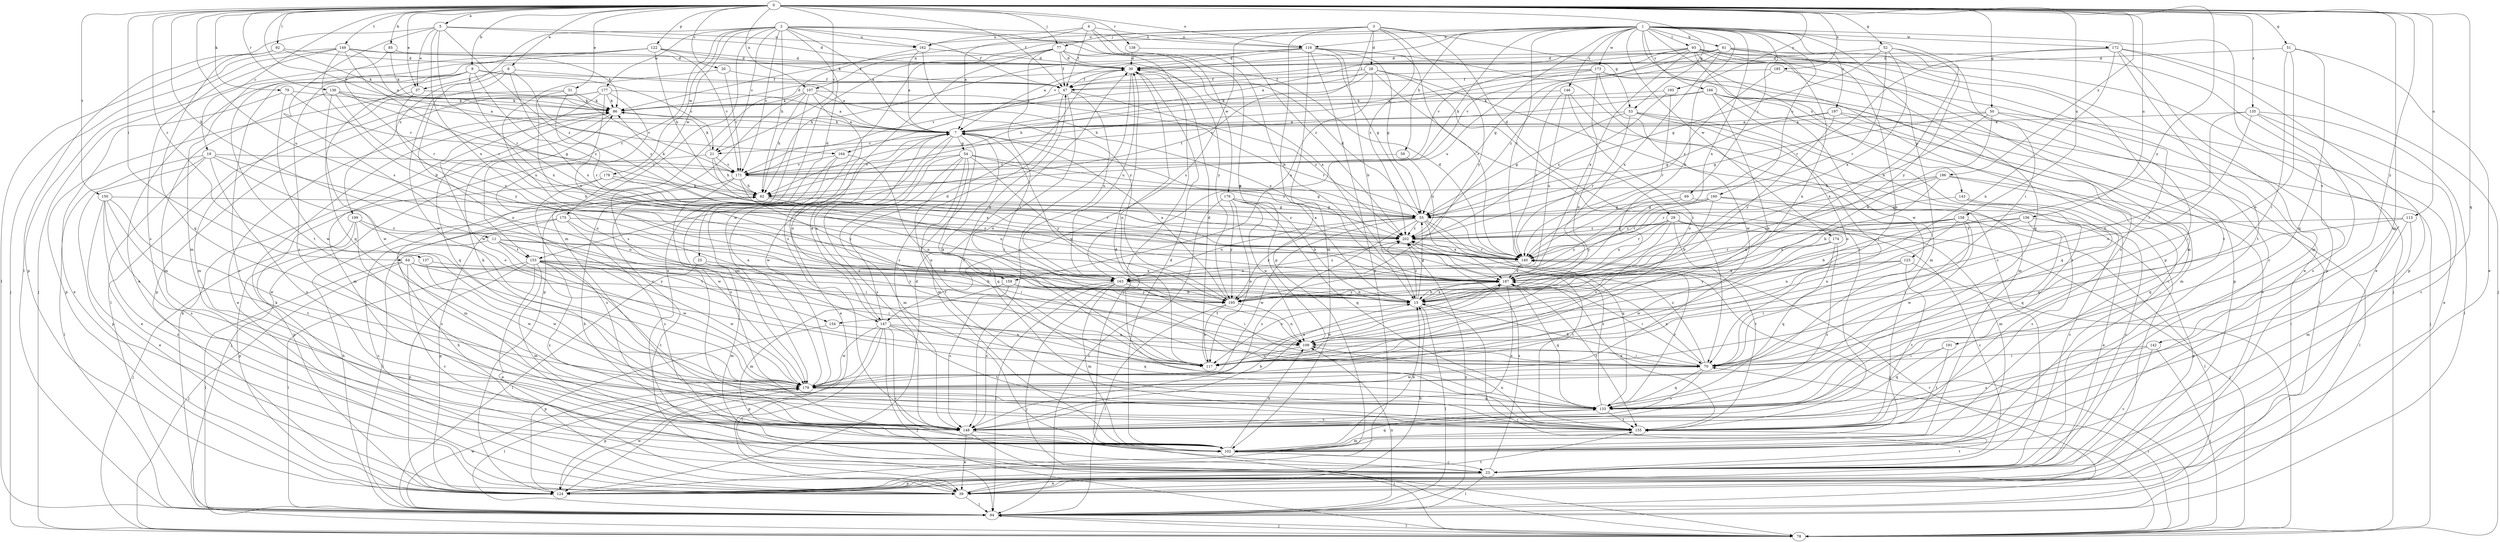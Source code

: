 strict digraph  {
0;
1;
2;
3;
4;
5;
6;
7;
9;
11;
15;
19;
20;
21;
23;
25;
28;
29;
30;
31;
37;
39;
47;
50;
51;
52;
53;
54;
55;
59;
61;
62;
64;
69;
70;
77;
78;
79;
85;
86;
92;
93;
94;
102;
107;
109;
113;
116;
117;
122;
123;
124;
133;
135;
136;
137;
138;
140;
142;
143;
146;
147;
148;
149;
150;
153;
154;
155;
156;
158;
159;
160;
162;
163;
164;
166;
171;
172;
173;
174;
175;
176;
177;
178;
179;
185;
186;
187;
191;
193;
195;
197;
199;
202;
0 -> 5  [label=a];
0 -> 6  [label=a];
0 -> 9  [label=b];
0 -> 11  [label=b];
0 -> 19  [label=c];
0 -> 20  [label=c];
0 -> 21  [label=c];
0 -> 31  [label=e];
0 -> 37  [label=e];
0 -> 47  [label=f];
0 -> 50  [label=g];
0 -> 51  [label=g];
0 -> 52  [label=g];
0 -> 53  [label=g];
0 -> 64  [label=i];
0 -> 77  [label=j];
0 -> 79  [label=k];
0 -> 85  [label=k];
0 -> 92  [label=l];
0 -> 102  [label=m];
0 -> 107  [label=n];
0 -> 113  [label=o];
0 -> 116  [label=o];
0 -> 122  [label=p];
0 -> 133  [label=q];
0 -> 135  [label=r];
0 -> 136  [label=r];
0 -> 137  [label=r];
0 -> 138  [label=r];
0 -> 149  [label=t];
0 -> 150  [label=t];
0 -> 156  [label=u];
0 -> 158  [label=u];
0 -> 159  [label=u];
0 -> 164  [label=v];
0 -> 185  [label=x];
0 -> 186  [label=x];
0 -> 191  [label=y];
0 -> 193  [label=y];
0 -> 195  [label=y];
1 -> 15  [label=b];
1 -> 59  [label=h];
1 -> 61  [label=h];
1 -> 62  [label=h];
1 -> 69  [label=i];
1 -> 70  [label=i];
1 -> 86  [label=k];
1 -> 93  [label=l];
1 -> 107  [label=n];
1 -> 116  [label=o];
1 -> 123  [label=p];
1 -> 124  [label=p];
1 -> 140  [label=r];
1 -> 142  [label=s];
1 -> 143  [label=s];
1 -> 146  [label=s];
1 -> 159  [label=u];
1 -> 160  [label=u];
1 -> 164  [label=v];
1 -> 166  [label=v];
1 -> 172  [label=w];
1 -> 173  [label=w];
1 -> 174  [label=w];
1 -> 187  [label=x];
1 -> 197  [label=z];
2 -> 7  [label=a];
2 -> 21  [label=c];
2 -> 25  [label=d];
2 -> 47  [label=f];
2 -> 62  [label=h];
2 -> 102  [label=m];
2 -> 109  [label=n];
2 -> 116  [label=o];
2 -> 153  [label=t];
2 -> 162  [label=u];
2 -> 171  [label=v];
2 -> 175  [label=w];
2 -> 176  [label=w];
2 -> 177  [label=w];
2 -> 178  [label=w];
2 -> 199  [label=z];
3 -> 28  [label=d];
3 -> 29  [label=d];
3 -> 53  [label=g];
3 -> 77  [label=j];
3 -> 124  [label=p];
3 -> 147  [label=s];
3 -> 153  [label=t];
3 -> 162  [label=u];
3 -> 195  [label=y];
3 -> 202  [label=z];
4 -> 7  [label=a];
4 -> 15  [label=b];
4 -> 47  [label=f];
4 -> 116  [label=o];
4 -> 162  [label=u];
4 -> 202  [label=z];
5 -> 30  [label=d];
5 -> 37  [label=e];
5 -> 94  [label=l];
5 -> 140  [label=r];
5 -> 147  [label=s];
5 -> 162  [label=u];
5 -> 187  [label=x];
5 -> 202  [label=z];
6 -> 7  [label=a];
6 -> 37  [label=e];
6 -> 117  [label=o];
6 -> 179  [label=w];
6 -> 187  [label=x];
6 -> 202  [label=z];
7 -> 21  [label=c];
7 -> 39  [label=e];
7 -> 54  [label=g];
7 -> 86  [label=k];
7 -> 102  [label=m];
7 -> 109  [label=n];
7 -> 147  [label=s];
7 -> 179  [label=w];
9 -> 21  [label=c];
9 -> 23  [label=c];
9 -> 39  [label=e];
9 -> 47  [label=f];
9 -> 133  [label=q];
9 -> 148  [label=s];
9 -> 187  [label=x];
9 -> 202  [label=z];
11 -> 15  [label=b];
11 -> 23  [label=c];
11 -> 140  [label=r];
11 -> 153  [label=t];
11 -> 154  [label=t];
11 -> 179  [label=w];
15 -> 7  [label=a];
15 -> 55  [label=g];
15 -> 78  [label=j];
15 -> 94  [label=l];
15 -> 154  [label=t];
15 -> 187  [label=x];
15 -> 202  [label=z];
19 -> 39  [label=e];
19 -> 94  [label=l];
19 -> 109  [label=n];
19 -> 117  [label=o];
19 -> 124  [label=p];
19 -> 148  [label=s];
19 -> 171  [label=v];
20 -> 47  [label=f];
20 -> 163  [label=u];
20 -> 171  [label=v];
21 -> 62  [label=h];
21 -> 78  [label=j];
21 -> 86  [label=k];
21 -> 171  [label=v];
21 -> 187  [label=x];
23 -> 39  [label=e];
23 -> 94  [label=l];
23 -> 124  [label=p];
23 -> 155  [label=t];
23 -> 202  [label=z];
25 -> 94  [label=l];
25 -> 102  [label=m];
25 -> 187  [label=x];
28 -> 47  [label=f];
28 -> 62  [label=h];
28 -> 70  [label=i];
28 -> 102  [label=m];
28 -> 155  [label=t];
28 -> 163  [label=u];
28 -> 171  [label=v];
29 -> 23  [label=c];
29 -> 78  [label=j];
29 -> 117  [label=o];
29 -> 140  [label=r];
29 -> 155  [label=t];
29 -> 187  [label=x];
29 -> 202  [label=z];
30 -> 47  [label=f];
30 -> 117  [label=o];
30 -> 148  [label=s];
30 -> 163  [label=u];
31 -> 15  [label=b];
31 -> 86  [label=k];
31 -> 102  [label=m];
31 -> 140  [label=r];
31 -> 171  [label=v];
37 -> 86  [label=k];
37 -> 124  [label=p];
37 -> 195  [label=y];
39 -> 15  [label=b];
39 -> 62  [label=h];
39 -> 86  [label=k];
39 -> 94  [label=l];
47 -> 86  [label=k];
47 -> 117  [label=o];
47 -> 148  [label=s];
47 -> 163  [label=u];
47 -> 202  [label=z];
50 -> 7  [label=a];
50 -> 15  [label=b];
50 -> 39  [label=e];
50 -> 55  [label=g];
50 -> 70  [label=i];
50 -> 187  [label=x];
51 -> 30  [label=d];
51 -> 39  [label=e];
51 -> 70  [label=i];
51 -> 117  [label=o];
51 -> 133  [label=q];
52 -> 15  [label=b];
52 -> 30  [label=d];
52 -> 55  [label=g];
52 -> 140  [label=r];
52 -> 187  [label=x];
52 -> 195  [label=y];
53 -> 7  [label=a];
53 -> 55  [label=g];
53 -> 70  [label=i];
53 -> 117  [label=o];
53 -> 133  [label=q];
53 -> 140  [label=r];
54 -> 55  [label=g];
54 -> 102  [label=m];
54 -> 117  [label=o];
54 -> 133  [label=q];
54 -> 148  [label=s];
54 -> 155  [label=t];
54 -> 171  [label=v];
54 -> 195  [label=y];
54 -> 202  [label=z];
55 -> 30  [label=d];
55 -> 78  [label=j];
55 -> 133  [label=q];
55 -> 148  [label=s];
55 -> 163  [label=u];
55 -> 179  [label=w];
55 -> 187  [label=x];
55 -> 195  [label=y];
55 -> 202  [label=z];
59 -> 171  [label=v];
59 -> 202  [label=z];
61 -> 30  [label=d];
61 -> 39  [label=e];
61 -> 47  [label=f];
61 -> 109  [label=n];
61 -> 117  [label=o];
61 -> 155  [label=t];
61 -> 171  [label=v];
61 -> 187  [label=x];
61 -> 202  [label=z];
62 -> 55  [label=g];
62 -> 86  [label=k];
62 -> 163  [label=u];
62 -> 202  [label=z];
64 -> 15  [label=b];
64 -> 23  [label=c];
64 -> 78  [label=j];
64 -> 94  [label=l];
64 -> 163  [label=u];
64 -> 179  [label=w];
64 -> 195  [label=y];
69 -> 55  [label=g];
69 -> 102  [label=m];
69 -> 195  [label=y];
70 -> 15  [label=b];
70 -> 133  [label=q];
70 -> 148  [label=s];
70 -> 179  [label=w];
70 -> 187  [label=x];
70 -> 202  [label=z];
77 -> 30  [label=d];
77 -> 39  [label=e];
77 -> 47  [label=f];
77 -> 70  [label=i];
77 -> 78  [label=j];
77 -> 148  [label=s];
77 -> 179  [label=w];
77 -> 187  [label=x];
77 -> 195  [label=y];
78 -> 70  [label=i];
78 -> 94  [label=l];
79 -> 39  [label=e];
79 -> 86  [label=k];
79 -> 171  [label=v];
79 -> 179  [label=w];
85 -> 30  [label=d];
85 -> 86  [label=k];
85 -> 140  [label=r];
86 -> 7  [label=a];
86 -> 30  [label=d];
86 -> 39  [label=e];
86 -> 102  [label=m];
86 -> 133  [label=q];
92 -> 30  [label=d];
92 -> 86  [label=k];
92 -> 94  [label=l];
92 -> 133  [label=q];
93 -> 7  [label=a];
93 -> 23  [label=c];
93 -> 30  [label=d];
93 -> 39  [label=e];
93 -> 55  [label=g];
93 -> 78  [label=j];
93 -> 102  [label=m];
93 -> 124  [label=p];
93 -> 133  [label=q];
93 -> 171  [label=v];
93 -> 179  [label=w];
93 -> 187  [label=x];
94 -> 62  [label=h];
94 -> 78  [label=j];
94 -> 86  [label=k];
94 -> 109  [label=n];
94 -> 140  [label=r];
94 -> 179  [label=w];
94 -> 202  [label=z];
102 -> 15  [label=b];
102 -> 23  [label=c];
102 -> 30  [label=d];
102 -> 62  [label=h];
102 -> 109  [label=n];
102 -> 133  [label=q];
107 -> 23  [label=c];
107 -> 62  [label=h];
107 -> 86  [label=k];
107 -> 117  [label=o];
107 -> 124  [label=p];
107 -> 140  [label=r];
107 -> 187  [label=x];
109 -> 70  [label=i];
109 -> 117  [label=o];
113 -> 102  [label=m];
113 -> 117  [label=o];
113 -> 155  [label=t];
113 -> 202  [label=z];
116 -> 7  [label=a];
116 -> 15  [label=b];
116 -> 23  [label=c];
116 -> 30  [label=d];
116 -> 55  [label=g];
116 -> 62  [label=h];
116 -> 102  [label=m];
116 -> 124  [label=p];
116 -> 140  [label=r];
117 -> 7  [label=a];
117 -> 30  [label=d];
122 -> 30  [label=d];
122 -> 47  [label=f];
122 -> 62  [label=h];
122 -> 78  [label=j];
122 -> 102  [label=m];
122 -> 155  [label=t];
122 -> 171  [label=v];
123 -> 70  [label=i];
123 -> 78  [label=j];
123 -> 155  [label=t];
123 -> 187  [label=x];
123 -> 195  [label=y];
124 -> 30  [label=d];
124 -> 155  [label=t];
124 -> 179  [label=w];
133 -> 86  [label=k];
133 -> 140  [label=r];
133 -> 148  [label=s];
133 -> 155  [label=t];
133 -> 202  [label=z];
135 -> 7  [label=a];
135 -> 23  [label=c];
135 -> 94  [label=l];
135 -> 109  [label=n];
135 -> 117  [label=o];
135 -> 148  [label=s];
136 -> 7  [label=a];
136 -> 55  [label=g];
136 -> 86  [label=k];
136 -> 102  [label=m];
136 -> 163  [label=u];
136 -> 179  [label=w];
137 -> 179  [label=w];
137 -> 187  [label=x];
138 -> 30  [label=d];
138 -> 55  [label=g];
140 -> 30  [label=d];
140 -> 163  [label=u];
140 -> 187  [label=x];
142 -> 23  [label=c];
142 -> 70  [label=i];
142 -> 78  [label=j];
142 -> 148  [label=s];
143 -> 23  [label=c];
143 -> 39  [label=e];
143 -> 55  [label=g];
146 -> 86  [label=k];
146 -> 102  [label=m];
146 -> 117  [label=o];
146 -> 140  [label=r];
146 -> 163  [label=u];
147 -> 7  [label=a];
147 -> 23  [label=c];
147 -> 30  [label=d];
147 -> 78  [label=j];
147 -> 94  [label=l];
147 -> 109  [label=n];
147 -> 124  [label=p];
147 -> 133  [label=q];
147 -> 155  [label=t];
147 -> 179  [label=w];
148 -> 15  [label=b];
148 -> 23  [label=c];
148 -> 39  [label=e];
148 -> 78  [label=j];
149 -> 7  [label=a];
149 -> 15  [label=b];
149 -> 30  [label=d];
149 -> 78  [label=j];
149 -> 86  [label=k];
149 -> 124  [label=p];
149 -> 140  [label=r];
149 -> 148  [label=s];
150 -> 23  [label=c];
150 -> 39  [label=e];
150 -> 55  [label=g];
150 -> 148  [label=s];
150 -> 155  [label=t];
150 -> 179  [label=w];
153 -> 39  [label=e];
153 -> 70  [label=i];
153 -> 94  [label=l];
153 -> 102  [label=m];
153 -> 124  [label=p];
153 -> 148  [label=s];
153 -> 155  [label=t];
153 -> 179  [label=w];
153 -> 187  [label=x];
153 -> 195  [label=y];
154 -> 109  [label=n];
154 -> 124  [label=p];
155 -> 30  [label=d];
155 -> 47  [label=f];
155 -> 102  [label=m];
155 -> 109  [label=n];
155 -> 187  [label=x];
156 -> 15  [label=b];
156 -> 109  [label=n];
156 -> 124  [label=p];
156 -> 148  [label=s];
156 -> 202  [label=z];
158 -> 70  [label=i];
158 -> 94  [label=l];
158 -> 109  [label=n];
158 -> 163  [label=u];
158 -> 179  [label=w];
158 -> 187  [label=x];
158 -> 202  [label=z];
159 -> 15  [label=b];
159 -> 102  [label=m];
159 -> 148  [label=s];
159 -> 195  [label=y];
160 -> 15  [label=b];
160 -> 23  [label=c];
160 -> 55  [label=g];
160 -> 133  [label=q];
160 -> 140  [label=r];
160 -> 195  [label=y];
162 -> 7  [label=a];
162 -> 30  [label=d];
162 -> 148  [label=s];
162 -> 195  [label=y];
163 -> 15  [label=b];
163 -> 70  [label=i];
163 -> 78  [label=j];
163 -> 94  [label=l];
163 -> 102  [label=m];
163 -> 148  [label=s];
163 -> 202  [label=z];
164 -> 109  [label=n];
164 -> 148  [label=s];
164 -> 171  [label=v];
164 -> 179  [label=w];
166 -> 23  [label=c];
166 -> 39  [label=e];
166 -> 86  [label=k];
166 -> 94  [label=l];
166 -> 117  [label=o];
166 -> 155  [label=t];
166 -> 171  [label=v];
171 -> 55  [label=g];
171 -> 62  [label=h];
171 -> 102  [label=m];
171 -> 179  [label=w];
171 -> 195  [label=y];
172 -> 30  [label=d];
172 -> 78  [label=j];
172 -> 102  [label=m];
172 -> 109  [label=n];
172 -> 124  [label=p];
172 -> 140  [label=r];
172 -> 155  [label=t];
173 -> 7  [label=a];
173 -> 47  [label=f];
173 -> 62  [label=h];
173 -> 109  [label=n];
173 -> 124  [label=p];
173 -> 148  [label=s];
173 -> 179  [label=w];
174 -> 133  [label=q];
174 -> 140  [label=r];
174 -> 148  [label=s];
174 -> 179  [label=w];
175 -> 70  [label=i];
175 -> 94  [label=l];
175 -> 124  [label=p];
175 -> 148  [label=s];
175 -> 202  [label=z];
176 -> 15  [label=b];
176 -> 55  [label=g];
176 -> 94  [label=l];
176 -> 109  [label=n];
176 -> 117  [label=o];
176 -> 133  [label=q];
176 -> 195  [label=y];
177 -> 7  [label=a];
177 -> 86  [label=k];
177 -> 94  [label=l];
177 -> 117  [label=o];
177 -> 124  [label=p];
177 -> 163  [label=u];
177 -> 179  [label=w];
178 -> 62  [label=h];
178 -> 124  [label=p];
178 -> 140  [label=r];
178 -> 148  [label=s];
179 -> 7  [label=a];
179 -> 94  [label=l];
179 -> 124  [label=p];
179 -> 133  [label=q];
179 -> 187  [label=x];
185 -> 47  [label=f];
185 -> 70  [label=i];
185 -> 202  [label=z];
186 -> 15  [label=b];
186 -> 62  [label=h];
186 -> 94  [label=l];
186 -> 133  [label=q];
186 -> 140  [label=r];
186 -> 187  [label=x];
187 -> 15  [label=b];
187 -> 70  [label=i];
187 -> 117  [label=o];
187 -> 133  [label=q];
187 -> 148  [label=s];
187 -> 155  [label=t];
187 -> 179  [label=w];
187 -> 195  [label=y];
191 -> 70  [label=i];
191 -> 133  [label=q];
191 -> 155  [label=t];
193 -> 86  [label=k];
193 -> 140  [label=r];
193 -> 202  [label=z];
195 -> 7  [label=a];
195 -> 94  [label=l];
195 -> 109  [label=n];
195 -> 117  [label=o];
197 -> 7  [label=a];
197 -> 55  [label=g];
197 -> 78  [label=j];
197 -> 102  [label=m];
197 -> 195  [label=y];
199 -> 70  [label=i];
199 -> 78  [label=j];
199 -> 124  [label=p];
199 -> 148  [label=s];
199 -> 202  [label=z];
202 -> 140  [label=r];
202 -> 155  [label=t];
}

